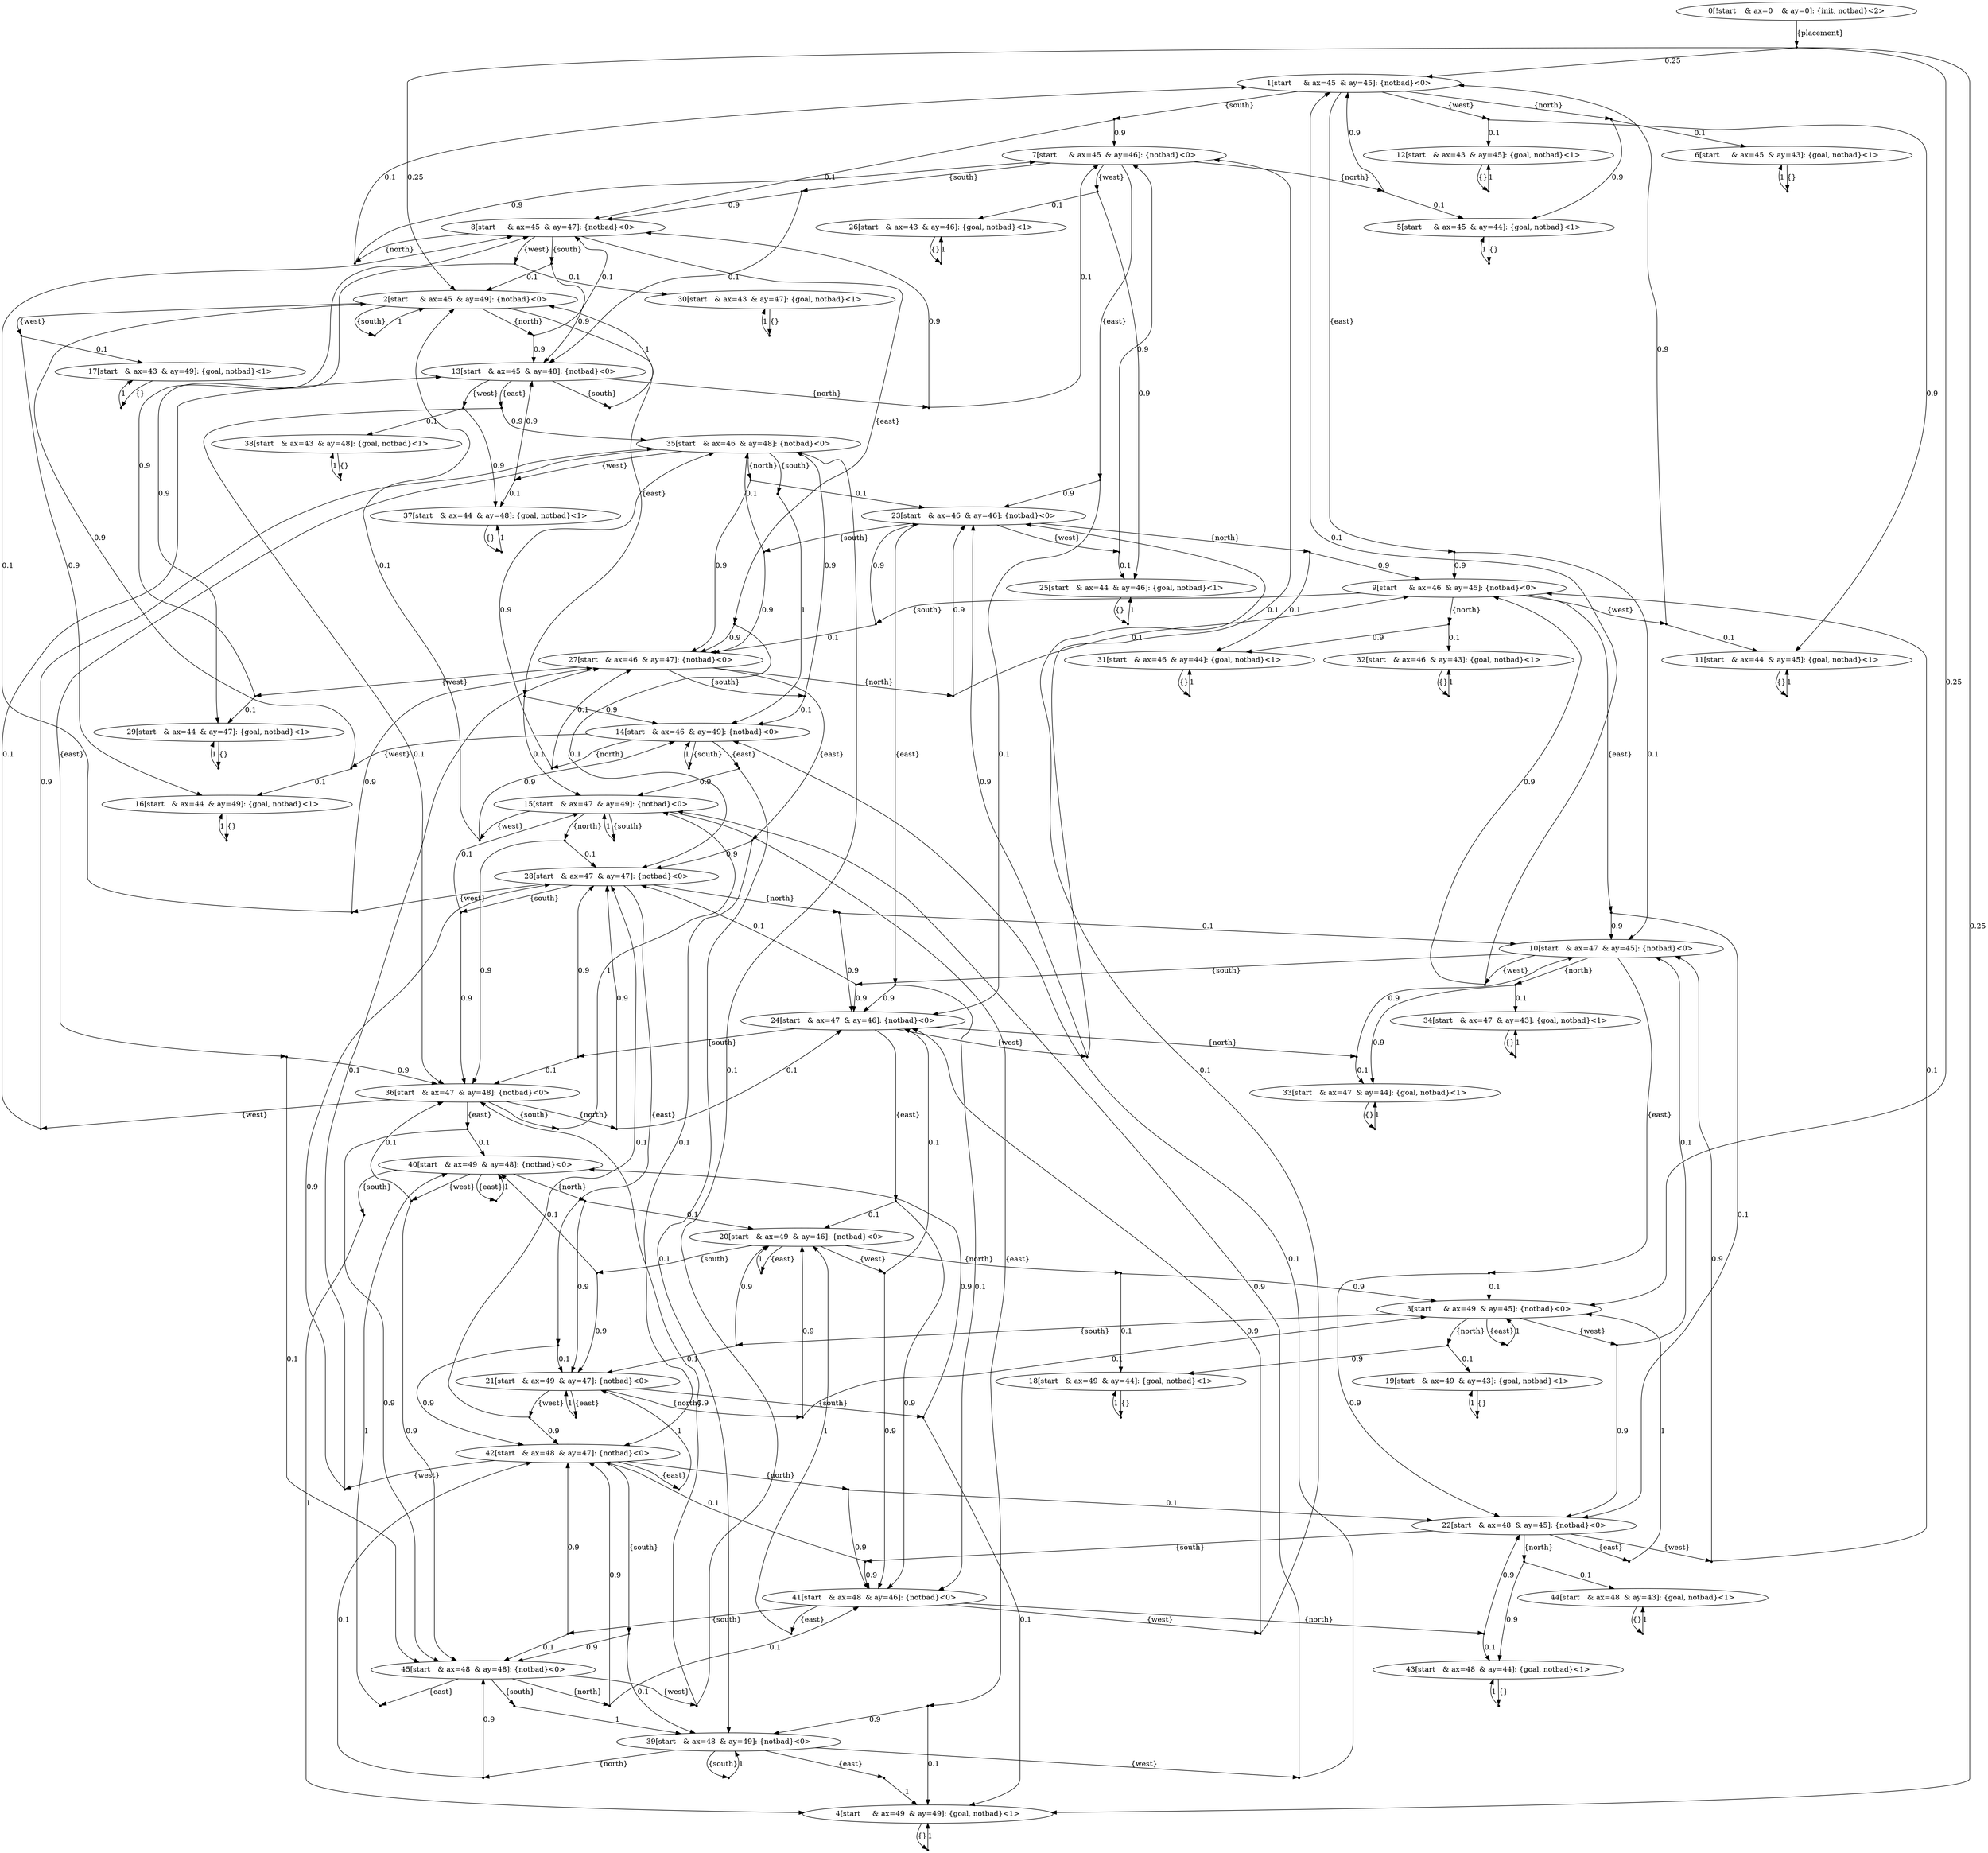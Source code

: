 digraph model {
	0 [ label = "0[!start	& ax=0	& ay=0]: {init, notbad}<2>" ];
	1 [ label = "1[start	& ax=45	& ay=45]: {notbad}<0>" ];
	2 [ label = "2[start	& ax=45	& ay=49]: {notbad}<0>" ];
	3 [ label = "3[start	& ax=49	& ay=45]: {notbad}<0>" ];
	4 [ label = "4[start	& ax=49	& ay=49]: {goal, notbad}<1>" ];
	5 [ label = "5[start	& ax=45	& ay=44]: {goal, notbad}<1>" ];
	6 [ label = "6[start	& ax=45	& ay=43]: {goal, notbad}<1>" ];
	7 [ label = "7[start	& ax=45	& ay=46]: {notbad}<0>" ];
	8 [ label = "8[start	& ax=45	& ay=47]: {notbad}<0>" ];
	9 [ label = "9[start	& ax=46	& ay=45]: {notbad}<0>" ];
	10 [ label = "10[start	& ax=47	& ay=45]: {notbad}<0>" ];
	11 [ label = "11[start	& ax=44	& ay=45]: {goal, notbad}<1>" ];
	12 [ label = "12[start	& ax=43	& ay=45]: {goal, notbad}<1>" ];
	13 [ label = "13[start	& ax=45	& ay=48]: {notbad}<0>" ];
	14 [ label = "14[start	& ax=46	& ay=49]: {notbad}<0>" ];
	15 [ label = "15[start	& ax=47	& ay=49]: {notbad}<0>" ];
	16 [ label = "16[start	& ax=44	& ay=49]: {goal, notbad}<1>" ];
	17 [ label = "17[start	& ax=43	& ay=49]: {goal, notbad}<1>" ];
	18 [ label = "18[start	& ax=49	& ay=44]: {goal, notbad}<1>" ];
	19 [ label = "19[start	& ax=49	& ay=43]: {goal, notbad}<1>" ];
	20 [ label = "20[start	& ax=49	& ay=46]: {notbad}<0>" ];
	21 [ label = "21[start	& ax=49	& ay=47]: {notbad}<0>" ];
	22 [ label = "22[start	& ax=48	& ay=45]: {notbad}<0>" ];
	23 [ label = "23[start	& ax=46	& ay=46]: {notbad}<0>" ];
	24 [ label = "24[start	& ax=47	& ay=46]: {notbad}<0>" ];
	25 [ label = "25[start	& ax=44	& ay=46]: {goal, notbad}<1>" ];
	26 [ label = "26[start	& ax=43	& ay=46]: {goal, notbad}<1>" ];
	27 [ label = "27[start	& ax=46	& ay=47]: {notbad}<0>" ];
	28 [ label = "28[start	& ax=47	& ay=47]: {notbad}<0>" ];
	29 [ label = "29[start	& ax=44	& ay=47]: {goal, notbad}<1>" ];
	30 [ label = "30[start	& ax=43	& ay=47]: {goal, notbad}<1>" ];
	31 [ label = "31[start	& ax=46	& ay=44]: {goal, notbad}<1>" ];
	32 [ label = "32[start	& ax=46	& ay=43]: {goal, notbad}<1>" ];
	33 [ label = "33[start	& ax=47	& ay=44]: {goal, notbad}<1>" ];
	34 [ label = "34[start	& ax=47	& ay=43]: {goal, notbad}<1>" ];
	35 [ label = "35[start	& ax=46	& ay=48]: {notbad}<0>" ];
	36 [ label = "36[start	& ax=47	& ay=48]: {notbad}<0>" ];
	37 [ label = "37[start	& ax=44	& ay=48]: {goal, notbad}<1>" ];
	38 [ label = "38[start	& ax=43	& ay=48]: {goal, notbad}<1>" ];
	39 [ label = "39[start	& ax=48	& ay=49]: {notbad}<0>" ];
	40 [ label = "40[start	& ax=49	& ay=48]: {notbad}<0>" ];
	41 [ label = "41[start	& ax=48	& ay=46]: {notbad}<0>" ];
	42 [ label = "42[start	& ax=48	& ay=47]: {notbad}<0>" ];
	43 [ label = "43[start	& ax=48	& ay=44]: {goal, notbad}<1>" ];
	44 [ label = "44[start	& ax=48	& ay=43]: {goal, notbad}<1>" ];
	45 [ label = "45[start	& ax=48	& ay=48]: {notbad}<0>" ];
	"0c0" [shape = "point"];
	0 -> "0c0" [ label = "{placement}"]
;
	"0c0" -> 1 [ label= "0.25" ];
	"0c0" -> 2 [ label= "0.25" ];
	"0c0" -> 3 [ label= "0.25" ];
	"0c0" -> 4 [ label= "0.25" ];
	"1c0" [shape = "point"];
	1 -> "1c0" [ label = "{north}"]
;
	"1c0" -> 5 [ label= "0.9" ];
	"1c0" -> 6 [ label= "0.1" ];
	"1c1" [shape = "point"];
	1 -> "1c1" [ label = "{south}"]
;
	"1c1" -> 7 [ label= "0.9" ];
	"1c1" -> 8 [ label= "0.1" ];
	"1c2" [shape = "point"];
	1 -> "1c2" [ label = "{east}"]
;
	"1c2" -> 9 [ label= "0.9" ];
	"1c2" -> 10 [ label= "0.1" ];
	"1c3" [shape = "point"];
	1 -> "1c3" [ label = "{west}"]
;
	"1c3" -> 11 [ label= "0.9" ];
	"1c3" -> 12 [ label= "0.1" ];
	"2c0" [shape = "point"];
	2 -> "2c0" [ label = "{north}"]
;
	"2c0" -> 8 [ label= "0.1" ];
	"2c0" -> 13 [ label= "0.9" ];
	"2c1" [shape = "point"];
	2 -> "2c1" [ label = "{south}"]
;
	"2c1" -> 2 [ label= "1" ];
	"2c2" [shape = "point"];
	2 -> "2c2" [ label = "{east}"]
;
	"2c2" -> 14 [ label= "0.9" ];
	"2c2" -> 15 [ label= "0.1" ];
	"2c3" [shape = "point"];
	2 -> "2c3" [ label = "{west}"]
;
	"2c3" -> 16 [ label= "0.9" ];
	"2c3" -> 17 [ label= "0.1" ];
	"3c0" [shape = "point"];
	3 -> "3c0" [ label = "{north}"]
;
	"3c0" -> 18 [ label= "0.9" ];
	"3c0" -> 19 [ label= "0.1" ];
	"3c1" [shape = "point"];
	3 -> "3c1" [ label = "{south}"]
;
	"3c1" -> 20 [ label= "0.9" ];
	"3c1" -> 21 [ label= "0.1" ];
	"3c2" [shape = "point"];
	3 -> "3c2" [ label = "{east}"]
;
	"3c2" -> 3 [ label= "1" ];
	"3c3" [shape = "point"];
	3 -> "3c3" [ label = "{west}"]
;
	"3c3" -> 10 [ label= "0.1" ];
	"3c3" -> 22 [ label= "0.9" ];
	"4c0" [shape = "point"];
	4 -> "4c0" [ label = "{}"]
;
	"4c0" -> 4 [ label= "1" ];
	"5c0" [shape = "point"];
	5 -> "5c0" [ label = "{}"]
;
	"5c0" -> 5 [ label= "1" ];
	"6c0" [shape = "point"];
	6 -> "6c0" [ label = "{}"]
;
	"6c0" -> 6 [ label= "1" ];
	"7c0" [shape = "point"];
	7 -> "7c0" [ label = "{north}"]
;
	"7c0" -> 1 [ label= "0.9" ];
	"7c0" -> 5 [ label= "0.1" ];
	"7c1" [shape = "point"];
	7 -> "7c1" [ label = "{south}"]
;
	"7c1" -> 8 [ label= "0.9" ];
	"7c1" -> 13 [ label= "0.1" ];
	"7c2" [shape = "point"];
	7 -> "7c2" [ label = "{east}"]
;
	"7c2" -> 23 [ label= "0.9" ];
	"7c2" -> 24 [ label= "0.1" ];
	"7c3" [shape = "point"];
	7 -> "7c3" [ label = "{west}"]
;
	"7c3" -> 25 [ label= "0.9" ];
	"7c3" -> 26 [ label= "0.1" ];
	"8c0" [shape = "point"];
	8 -> "8c0" [ label = "{north}"]
;
	"8c0" -> 1 [ label= "0.1" ];
	"8c0" -> 7 [ label= "0.9" ];
	"8c1" [shape = "point"];
	8 -> "8c1" [ label = "{south}"]
;
	"8c1" -> 2 [ label= "0.1" ];
	"8c1" -> 13 [ label= "0.9" ];
	"8c2" [shape = "point"];
	8 -> "8c2" [ label = "{east}"]
;
	"8c2" -> 27 [ label= "0.9" ];
	"8c2" -> 28 [ label= "0.1" ];
	"8c3" [shape = "point"];
	8 -> "8c3" [ label = "{west}"]
;
	"8c3" -> 29 [ label= "0.9" ];
	"8c3" -> 30 [ label= "0.1" ];
	"9c0" [shape = "point"];
	9 -> "9c0" [ label = "{north}"]
;
	"9c0" -> 31 [ label= "0.9" ];
	"9c0" -> 32 [ label= "0.1" ];
	"9c1" [shape = "point"];
	9 -> "9c1" [ label = "{south}"]
;
	"9c1" -> 23 [ label= "0.9" ];
	"9c1" -> 27 [ label= "0.1" ];
	"9c2" [shape = "point"];
	9 -> "9c2" [ label = "{east}"]
;
	"9c2" -> 10 [ label= "0.9" ];
	"9c2" -> 22 [ label= "0.1" ];
	"9c3" [shape = "point"];
	9 -> "9c3" [ label = "{west}"]
;
	"9c3" -> 1 [ label= "0.9" ];
	"9c3" -> 11 [ label= "0.1" ];
	"10c0" [shape = "point"];
	10 -> "10c0" [ label = "{north}"]
;
	"10c0" -> 33 [ label= "0.9" ];
	"10c0" -> 34 [ label= "0.1" ];
	"10c1" [shape = "point"];
	10 -> "10c1" [ label = "{south}"]
;
	"10c1" -> 24 [ label= "0.9" ];
	"10c1" -> 28 [ label= "0.1" ];
	"10c2" [shape = "point"];
	10 -> "10c2" [ label = "{east}"]
;
	"10c2" -> 3 [ label= "0.1" ];
	"10c2" -> 22 [ label= "0.9" ];
	"10c3" [shape = "point"];
	10 -> "10c3" [ label = "{west}"]
;
	"10c3" -> 1 [ label= "0.1" ];
	"10c3" -> 9 [ label= "0.9" ];
	"11c0" [shape = "point"];
	11 -> "11c0" [ label = "{}"]
;
	"11c0" -> 11 [ label= "1" ];
	"12c0" [shape = "point"];
	12 -> "12c0" [ label = "{}"]
;
	"12c0" -> 12 [ label= "1" ];
	"13c0" [shape = "point"];
	13 -> "13c0" [ label = "{north}"]
;
	"13c0" -> 7 [ label= "0.1" ];
	"13c0" -> 8 [ label= "0.9" ];
	"13c1" [shape = "point"];
	13 -> "13c1" [ label = "{south}"]
;
	"13c1" -> 2 [ label= "1" ];
	"13c2" [shape = "point"];
	13 -> "13c2" [ label = "{east}"]
;
	"13c2" -> 35 [ label= "0.9" ];
	"13c2" -> 36 [ label= "0.1" ];
	"13c3" [shape = "point"];
	13 -> "13c3" [ label = "{west}"]
;
	"13c3" -> 37 [ label= "0.9" ];
	"13c3" -> 38 [ label= "0.1" ];
	"14c0" [shape = "point"];
	14 -> "14c0" [ label = "{north}"]
;
	"14c0" -> 27 [ label= "0.1" ];
	"14c0" -> 35 [ label= "0.9" ];
	"14c1" [shape = "point"];
	14 -> "14c1" [ label = "{south}"]
;
	"14c1" -> 14 [ label= "1" ];
	"14c2" [shape = "point"];
	14 -> "14c2" [ label = "{east}"]
;
	"14c2" -> 15 [ label= "0.9" ];
	"14c2" -> 39 [ label= "0.1" ];
	"14c3" [shape = "point"];
	14 -> "14c3" [ label = "{west}"]
;
	"14c3" -> 2 [ label= "0.9" ];
	"14c3" -> 16 [ label= "0.1" ];
	"15c0" [shape = "point"];
	15 -> "15c0" [ label = "{north}"]
;
	"15c0" -> 28 [ label= "0.1" ];
	"15c0" -> 36 [ label= "0.9" ];
	"15c1" [shape = "point"];
	15 -> "15c1" [ label = "{south}"]
;
	"15c1" -> 15 [ label= "1" ];
	"15c2" [shape = "point"];
	15 -> "15c2" [ label = "{east}"]
;
	"15c2" -> 4 [ label= "0.1" ];
	"15c2" -> 39 [ label= "0.9" ];
	"15c3" [shape = "point"];
	15 -> "15c3" [ label = "{west}"]
;
	"15c3" -> 2 [ label= "0.1" ];
	"15c3" -> 14 [ label= "0.9" ];
	"16c0" [shape = "point"];
	16 -> "16c0" [ label = "{}"]
;
	"16c0" -> 16 [ label= "1" ];
	"17c0" [shape = "point"];
	17 -> "17c0" [ label = "{}"]
;
	"17c0" -> 17 [ label= "1" ];
	"18c0" [shape = "point"];
	18 -> "18c0" [ label = "{}"]
;
	"18c0" -> 18 [ label= "1" ];
	"19c0" [shape = "point"];
	19 -> "19c0" [ label = "{}"]
;
	"19c0" -> 19 [ label= "1" ];
	"20c0" [shape = "point"];
	20 -> "20c0" [ label = "{north}"]
;
	"20c0" -> 3 [ label= "0.9" ];
	"20c0" -> 18 [ label= "0.1" ];
	"20c1" [shape = "point"];
	20 -> "20c1" [ label = "{south}"]
;
	"20c1" -> 21 [ label= "0.9" ];
	"20c1" -> 40 [ label= "0.1" ];
	"20c2" [shape = "point"];
	20 -> "20c2" [ label = "{east}"]
;
	"20c2" -> 20 [ label= "1" ];
	"20c3" [shape = "point"];
	20 -> "20c3" [ label = "{west}"]
;
	"20c3" -> 24 [ label= "0.1" ];
	"20c3" -> 41 [ label= "0.9" ];
	"21c0" [shape = "point"];
	21 -> "21c0" [ label = "{north}"]
;
	"21c0" -> 3 [ label= "0.1" ];
	"21c0" -> 20 [ label= "0.9" ];
	"21c1" [shape = "point"];
	21 -> "21c1" [ label = "{south}"]
;
	"21c1" -> 4 [ label= "0.1" ];
	"21c1" -> 40 [ label= "0.9" ];
	"21c2" [shape = "point"];
	21 -> "21c2" [ label = "{east}"]
;
	"21c2" -> 21 [ label= "1" ];
	"21c3" [shape = "point"];
	21 -> "21c3" [ label = "{west}"]
;
	"21c3" -> 28 [ label= "0.1" ];
	"21c3" -> 42 [ label= "0.9" ];
	"22c0" [shape = "point"];
	22 -> "22c0" [ label = "{north}"]
;
	"22c0" -> 43 [ label= "0.9" ];
	"22c0" -> 44 [ label= "0.1" ];
	"22c1" [shape = "point"];
	22 -> "22c1" [ label = "{south}"]
;
	"22c1" -> 41 [ label= "0.9" ];
	"22c1" -> 42 [ label= "0.1" ];
	"22c2" [shape = "point"];
	22 -> "22c2" [ label = "{east}"]
;
	"22c2" -> 3 [ label= "1" ];
	"22c3" [shape = "point"];
	22 -> "22c3" [ label = "{west}"]
;
	"22c3" -> 9 [ label= "0.1" ];
	"22c3" -> 10 [ label= "0.9" ];
	"23c0" [shape = "point"];
	23 -> "23c0" [ label = "{north}"]
;
	"23c0" -> 9 [ label= "0.9" ];
	"23c0" -> 31 [ label= "0.1" ];
	"23c1" [shape = "point"];
	23 -> "23c1" [ label = "{south}"]
;
	"23c1" -> 27 [ label= "0.9" ];
	"23c1" -> 35 [ label= "0.1" ];
	"23c2" [shape = "point"];
	23 -> "23c2" [ label = "{east}"]
;
	"23c2" -> 24 [ label= "0.9" ];
	"23c2" -> 41 [ label= "0.1" ];
	"23c3" [shape = "point"];
	23 -> "23c3" [ label = "{west}"]
;
	"23c3" -> 7 [ label= "0.9" ];
	"23c3" -> 25 [ label= "0.1" ];
	"24c0" [shape = "point"];
	24 -> "24c0" [ label = "{north}"]
;
	"24c0" -> 10 [ label= "0.9" ];
	"24c0" -> 33 [ label= "0.1" ];
	"24c1" [shape = "point"];
	24 -> "24c1" [ label = "{south}"]
;
	"24c1" -> 28 [ label= "0.9" ];
	"24c1" -> 36 [ label= "0.1" ];
	"24c2" [shape = "point"];
	24 -> "24c2" [ label = "{east}"]
;
	"24c2" -> 20 [ label= "0.1" ];
	"24c2" -> 41 [ label= "0.9" ];
	"24c3" [shape = "point"];
	24 -> "24c3" [ label = "{west}"]
;
	"24c3" -> 7 [ label= "0.1" ];
	"24c3" -> 23 [ label= "0.9" ];
	"25c0" [shape = "point"];
	25 -> "25c0" [ label = "{}"]
;
	"25c0" -> 25 [ label= "1" ];
	"26c0" [shape = "point"];
	26 -> "26c0" [ label = "{}"]
;
	"26c0" -> 26 [ label= "1" ];
	"27c0" [shape = "point"];
	27 -> "27c0" [ label = "{north}"]
;
	"27c0" -> 9 [ label= "0.1" ];
	"27c0" -> 23 [ label= "0.9" ];
	"27c1" [shape = "point"];
	27 -> "27c1" [ label = "{south}"]
;
	"27c1" -> 14 [ label= "0.1" ];
	"27c1" -> 35 [ label= "0.9" ];
	"27c2" [shape = "point"];
	27 -> "27c2" [ label = "{east}"]
;
	"27c2" -> 28 [ label= "0.9" ];
	"27c2" -> 42 [ label= "0.1" ];
	"27c3" [shape = "point"];
	27 -> "27c3" [ label = "{west}"]
;
	"27c3" -> 8 [ label= "0.9" ];
	"27c3" -> 29 [ label= "0.1" ];
	"28c0" [shape = "point"];
	28 -> "28c0" [ label = "{north}"]
;
	"28c0" -> 10 [ label= "0.1" ];
	"28c0" -> 24 [ label= "0.9" ];
	"28c1" [shape = "point"];
	28 -> "28c1" [ label = "{south}"]
;
	"28c1" -> 15 [ label= "0.1" ];
	"28c1" -> 36 [ label= "0.9" ];
	"28c2" [shape = "point"];
	28 -> "28c2" [ label = "{east}"]
;
	"28c2" -> 21 [ label= "0.1" ];
	"28c2" -> 42 [ label= "0.9" ];
	"28c3" [shape = "point"];
	28 -> "28c3" [ label = "{west}"]
;
	"28c3" -> 8 [ label= "0.1" ];
	"28c3" -> 27 [ label= "0.9" ];
	"29c0" [shape = "point"];
	29 -> "29c0" [ label = "{}"]
;
	"29c0" -> 29 [ label= "1" ];
	"30c0" [shape = "point"];
	30 -> "30c0" [ label = "{}"]
;
	"30c0" -> 30 [ label= "1" ];
	"31c0" [shape = "point"];
	31 -> "31c0" [ label = "{}"]
;
	"31c0" -> 31 [ label= "1" ];
	"32c0" [shape = "point"];
	32 -> "32c0" [ label = "{}"]
;
	"32c0" -> 32 [ label= "1" ];
	"33c0" [shape = "point"];
	33 -> "33c0" [ label = "{}"]
;
	"33c0" -> 33 [ label= "1" ];
	"34c0" [shape = "point"];
	34 -> "34c0" [ label = "{}"]
;
	"34c0" -> 34 [ label= "1" ];
	"35c0" [shape = "point"];
	35 -> "35c0" [ label = "{north}"]
;
	"35c0" -> 23 [ label= "0.1" ];
	"35c0" -> 27 [ label= "0.9" ];
	"35c1" [shape = "point"];
	35 -> "35c1" [ label = "{south}"]
;
	"35c1" -> 14 [ label= "1" ];
	"35c2" [shape = "point"];
	35 -> "35c2" [ label = "{east}"]
;
	"35c2" -> 36 [ label= "0.9" ];
	"35c2" -> 45 [ label= "0.1" ];
	"35c3" [shape = "point"];
	35 -> "35c3" [ label = "{west}"]
;
	"35c3" -> 13 [ label= "0.9" ];
	"35c3" -> 37 [ label= "0.1" ];
	"36c0" [shape = "point"];
	36 -> "36c0" [ label = "{north}"]
;
	"36c0" -> 24 [ label= "0.1" ];
	"36c0" -> 28 [ label= "0.9" ];
	"36c1" [shape = "point"];
	36 -> "36c1" [ label = "{south}"]
;
	"36c1" -> 15 [ label= "1" ];
	"36c2" [shape = "point"];
	36 -> "36c2" [ label = "{east}"]
;
	"36c2" -> 40 [ label= "0.1" ];
	"36c2" -> 45 [ label= "0.9" ];
	"36c3" [shape = "point"];
	36 -> "36c3" [ label = "{west}"]
;
	"36c3" -> 13 [ label= "0.1" ];
	"36c3" -> 35 [ label= "0.9" ];
	"37c0" [shape = "point"];
	37 -> "37c0" [ label = "{}"]
;
	"37c0" -> 37 [ label= "1" ];
	"38c0" [shape = "point"];
	38 -> "38c0" [ label = "{}"]
;
	"38c0" -> 38 [ label= "1" ];
	"39c0" [shape = "point"];
	39 -> "39c0" [ label = "{north}"]
;
	"39c0" -> 42 [ label= "0.1" ];
	"39c0" -> 45 [ label= "0.9" ];
	"39c1" [shape = "point"];
	39 -> "39c1" [ label = "{south}"]
;
	"39c1" -> 39 [ label= "1" ];
	"39c2" [shape = "point"];
	39 -> "39c2" [ label = "{east}"]
;
	"39c2" -> 4 [ label= "1" ];
	"39c3" [shape = "point"];
	39 -> "39c3" [ label = "{west}"]
;
	"39c3" -> 14 [ label= "0.1" ];
	"39c3" -> 15 [ label= "0.9" ];
	"40c0" [shape = "point"];
	40 -> "40c0" [ label = "{north}"]
;
	"40c0" -> 20 [ label= "0.1" ];
	"40c0" -> 21 [ label= "0.9" ];
	"40c1" [shape = "point"];
	40 -> "40c1" [ label = "{south}"]
;
	"40c1" -> 4 [ label= "1" ];
	"40c2" [shape = "point"];
	40 -> "40c2" [ label = "{east}"]
;
	"40c2" -> 40 [ label= "1" ];
	"40c3" [shape = "point"];
	40 -> "40c3" [ label = "{west}"]
;
	"40c3" -> 36 [ label= "0.1" ];
	"40c3" -> 45 [ label= "0.9" ];
	"41c0" [shape = "point"];
	41 -> "41c0" [ label = "{north}"]
;
	"41c0" -> 22 [ label= "0.9" ];
	"41c0" -> 43 [ label= "0.1" ];
	"41c1" [shape = "point"];
	41 -> "41c1" [ label = "{south}"]
;
	"41c1" -> 42 [ label= "0.9" ];
	"41c1" -> 45 [ label= "0.1" ];
	"41c2" [shape = "point"];
	41 -> "41c2" [ label = "{east}"]
;
	"41c2" -> 20 [ label= "1" ];
	"41c3" [shape = "point"];
	41 -> "41c3" [ label = "{west}"]
;
	"41c3" -> 23 [ label= "0.1" ];
	"41c3" -> 24 [ label= "0.9" ];
	"42c0" [shape = "point"];
	42 -> "42c0" [ label = "{north}"]
;
	"42c0" -> 22 [ label= "0.1" ];
	"42c0" -> 41 [ label= "0.9" ];
	"42c1" [shape = "point"];
	42 -> "42c1" [ label = "{south}"]
;
	"42c1" -> 39 [ label= "0.1" ];
	"42c1" -> 45 [ label= "0.9" ];
	"42c2" [shape = "point"];
	42 -> "42c2" [ label = "{east}"]
;
	"42c2" -> 21 [ label= "1" ];
	"42c3" [shape = "point"];
	42 -> "42c3" [ label = "{west}"]
;
	"42c3" -> 27 [ label= "0.1" ];
	"42c3" -> 28 [ label= "0.9" ];
	"43c0" [shape = "point"];
	43 -> "43c0" [ label = "{}"]
;
	"43c0" -> 43 [ label= "1" ];
	"44c0" [shape = "point"];
	44 -> "44c0" [ label = "{}"]
;
	"44c0" -> 44 [ label= "1" ];
	"45c0" [shape = "point"];
	45 -> "45c0" [ label = "{north}"]
;
	"45c0" -> 41 [ label= "0.1" ];
	"45c0" -> 42 [ label= "0.9" ];
	"45c1" [shape = "point"];
	45 -> "45c1" [ label = "{south}"]
;
	"45c1" -> 39 [ label= "1" ];
	"45c2" [shape = "point"];
	45 -> "45c2" [ label = "{east}"]
;
	"45c2" -> 40 [ label= "1" ];
	"45c3" [shape = "point"];
	45 -> "45c3" [ label = "{west}"]
;
	"45c3" -> 35 [ label= "0.1" ];
	"45c3" -> 36 [ label= "0.9" ];
}
